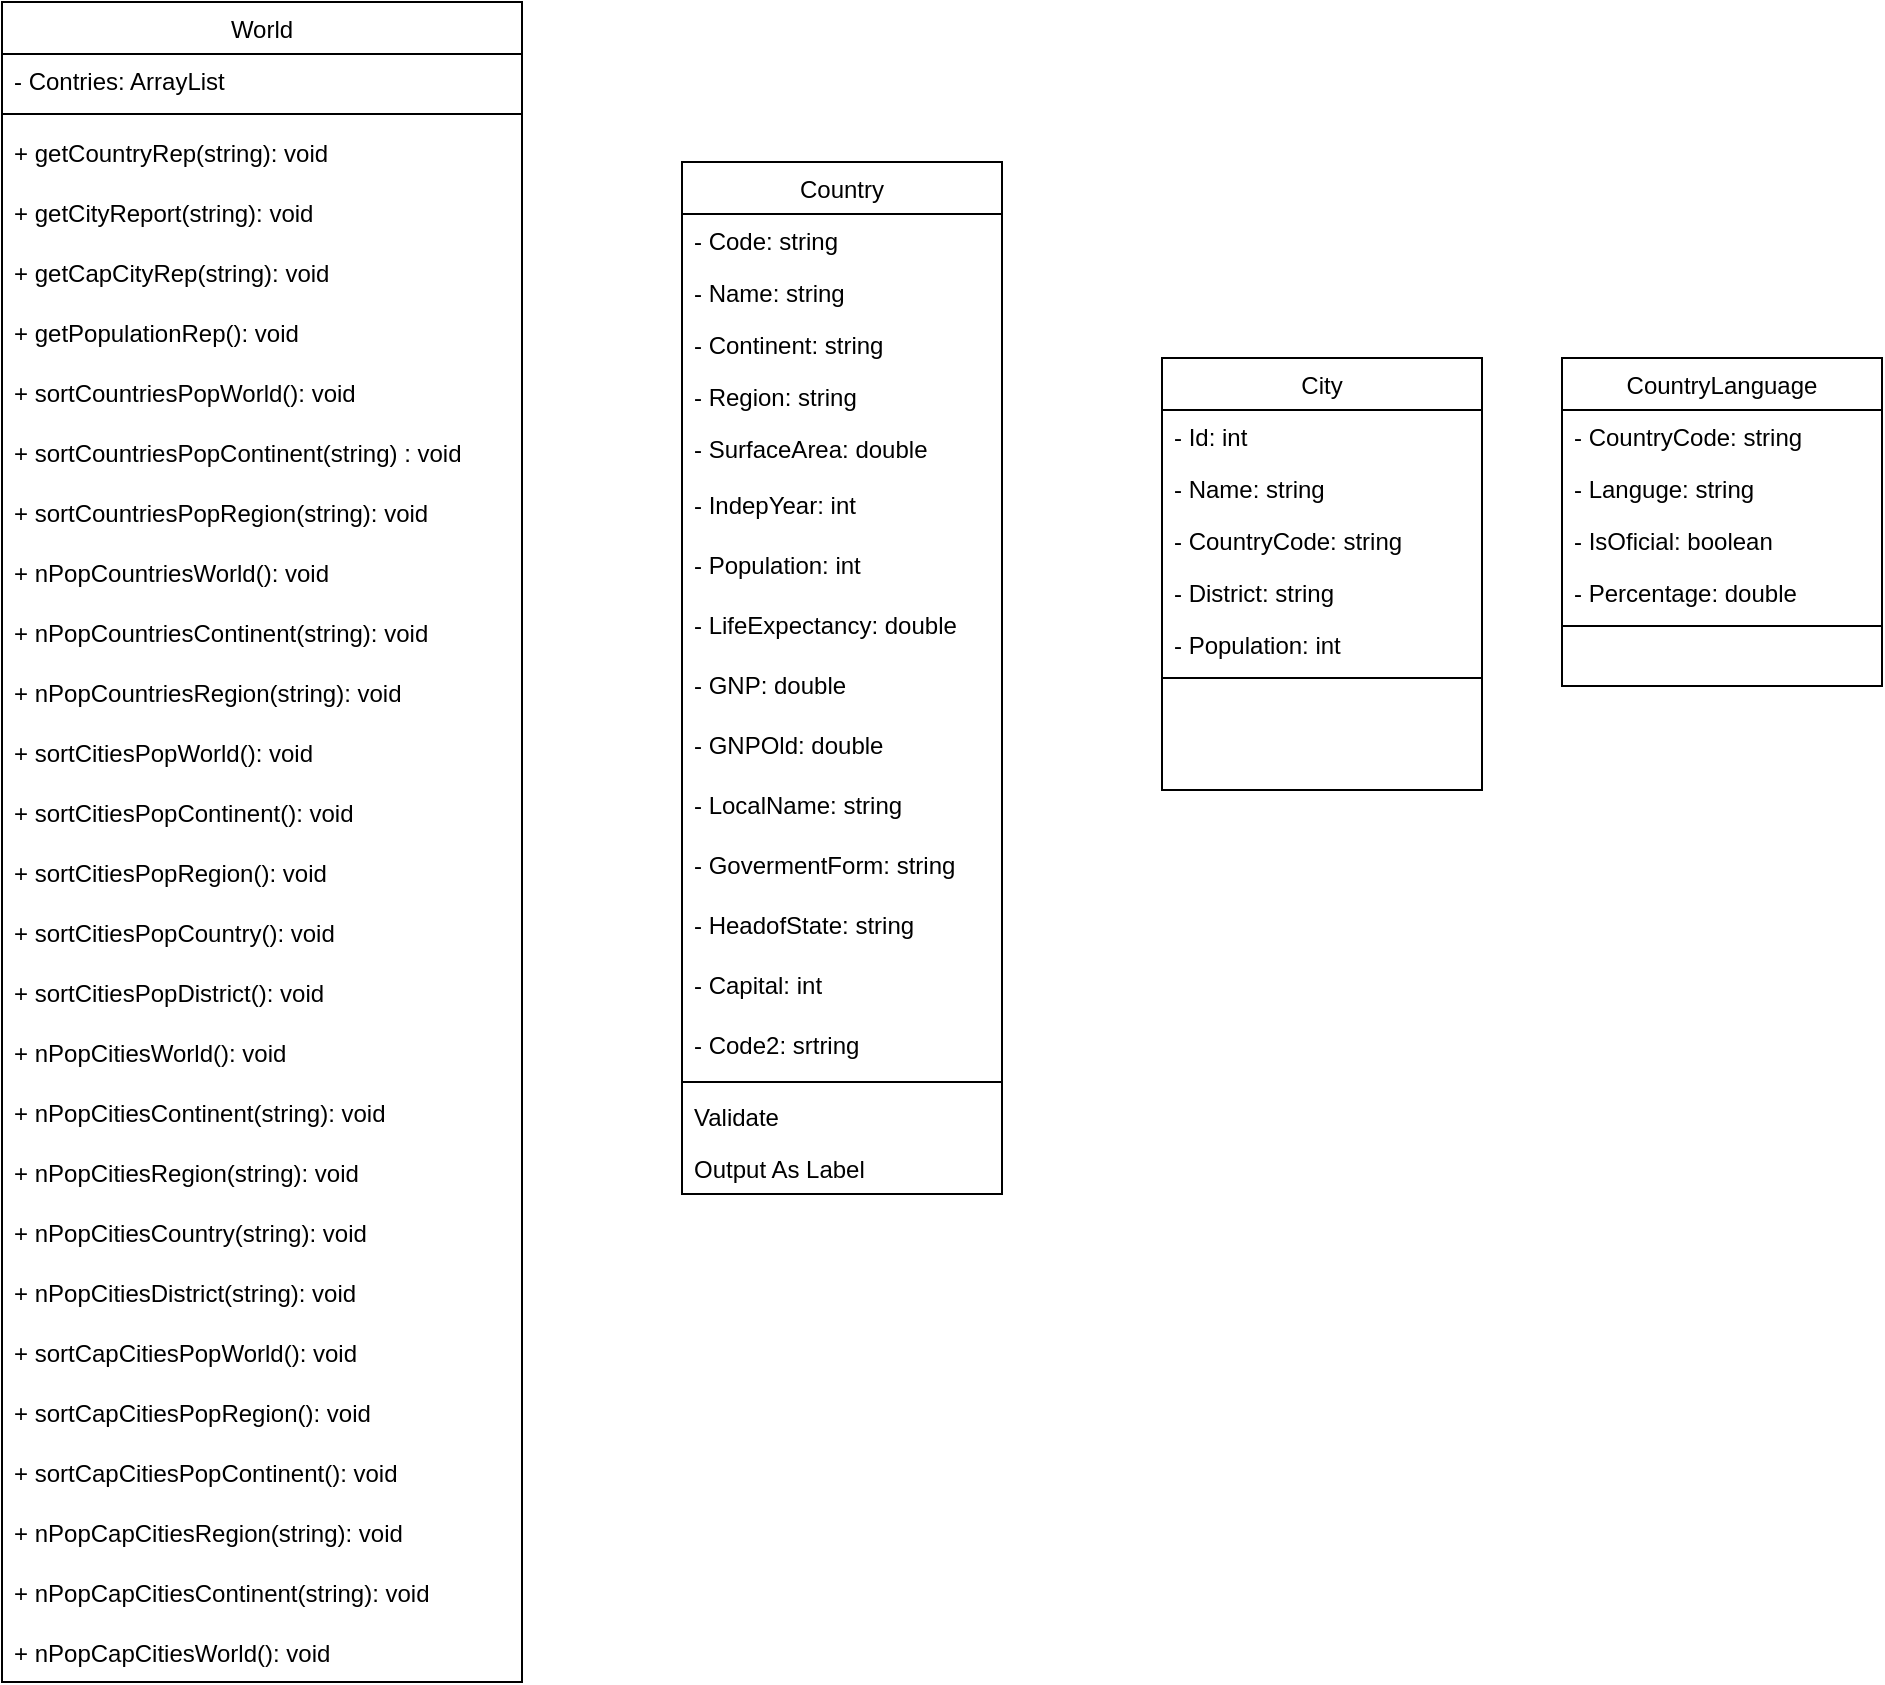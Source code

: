 <mxfile version="16.6.1" type="device"><diagram id="C5RBs43oDa-KdzZeNtuy" name="Page-1"><mxGraphModel dx="1550" dy="867" grid="1" gridSize="10" guides="1" tooltips="1" connect="1" arrows="1" fold="1" page="1" pageScale="1" pageWidth="1169" pageHeight="827" math="0" shadow="0"><root><mxCell id="WIyWlLk6GJQsqaUBKTNV-0"/><mxCell id="WIyWlLk6GJQsqaUBKTNV-1" parent="WIyWlLk6GJQsqaUBKTNV-0"/><mxCell id="zkfFHV4jXpPFQw0GAbJ--17" value="World" style="swimlane;fontStyle=0;align=center;verticalAlign=top;childLayout=stackLayout;horizontal=1;startSize=26;horizontalStack=0;resizeParent=1;resizeLast=0;collapsible=1;marginBottom=0;rounded=0;shadow=0;strokeWidth=1;" parent="WIyWlLk6GJQsqaUBKTNV-1" vertex="1"><mxGeometry x="30" y="20" width="260" height="840" as="geometry"><mxRectangle x="550" y="140" width="160" height="26" as="alternateBounds"/></mxGeometry></mxCell><mxCell id="zkfFHV4jXpPFQw0GAbJ--19" value="- Contries: ArrayList" style="text;align=left;verticalAlign=top;spacingLeft=4;spacingRight=4;overflow=hidden;rotatable=0;points=[[0,0.5],[1,0.5]];portConstraint=eastwest;rounded=0;shadow=0;html=0;" parent="zkfFHV4jXpPFQw0GAbJ--17" vertex="1"><mxGeometry y="26" width="260" height="26" as="geometry"/></mxCell><mxCell id="zkfFHV4jXpPFQw0GAbJ--23" value="" style="line;html=1;strokeWidth=1;align=left;verticalAlign=middle;spacingTop=-1;spacingLeft=3;spacingRight=3;rotatable=0;labelPosition=right;points=[];portConstraint=eastwest;" parent="zkfFHV4jXpPFQw0GAbJ--17" vertex="1"><mxGeometry y="52" width="260" height="8" as="geometry"/></mxCell><mxCell id="azhDo4Cpg5BMburEL-E1-37" value="+ getCountryRep(string): void" style="text;strokeColor=none;fillColor=none;align=left;verticalAlign=middle;spacingLeft=4;spacingRight=4;overflow=hidden;points=[[0,0.5],[1,0.5]];portConstraint=eastwest;rotatable=0;" vertex="1" parent="zkfFHV4jXpPFQw0GAbJ--17"><mxGeometry y="60" width="260" height="30" as="geometry"/></mxCell><mxCell id="azhDo4Cpg5BMburEL-E1-38" value="+ getCityReport(string): void" style="text;strokeColor=none;fillColor=none;align=left;verticalAlign=middle;spacingLeft=4;spacingRight=4;overflow=hidden;points=[[0,0.5],[1,0.5]];portConstraint=eastwest;rotatable=0;" vertex="1" parent="zkfFHV4jXpPFQw0GAbJ--17"><mxGeometry y="90" width="260" height="30" as="geometry"/></mxCell><mxCell id="azhDo4Cpg5BMburEL-E1-39" value="+ getCapCityRep(string): void" style="text;strokeColor=none;fillColor=none;align=left;verticalAlign=middle;spacingLeft=4;spacingRight=4;overflow=hidden;points=[[0,0.5],[1,0.5]];portConstraint=eastwest;rotatable=0;" vertex="1" parent="zkfFHV4jXpPFQw0GAbJ--17"><mxGeometry y="120" width="260" height="30" as="geometry"/></mxCell><mxCell id="azhDo4Cpg5BMburEL-E1-40" value="+ getPopulationRep(): void" style="text;strokeColor=none;fillColor=none;align=left;verticalAlign=middle;spacingLeft=4;spacingRight=4;overflow=hidden;points=[[0,0.5],[1,0.5]];portConstraint=eastwest;rotatable=0;" vertex="1" parent="zkfFHV4jXpPFQw0GAbJ--17"><mxGeometry y="150" width="260" height="30" as="geometry"/></mxCell><mxCell id="azhDo4Cpg5BMburEL-E1-41" value="+ sortCountriesPopWorld(): void" style="text;strokeColor=none;fillColor=none;align=left;verticalAlign=middle;spacingLeft=4;spacingRight=4;overflow=hidden;points=[[0,0.5],[1,0.5]];portConstraint=eastwest;rotatable=0;" vertex="1" parent="zkfFHV4jXpPFQw0GAbJ--17"><mxGeometry y="180" width="260" height="30" as="geometry"/></mxCell><mxCell id="azhDo4Cpg5BMburEL-E1-42" value="+ sortCountriesPopContinent(string) : void" style="text;strokeColor=none;fillColor=none;align=left;verticalAlign=middle;spacingLeft=4;spacingRight=4;overflow=hidden;points=[[0,0.5],[1,0.5]];portConstraint=eastwest;rotatable=0;" vertex="1" parent="zkfFHV4jXpPFQw0GAbJ--17"><mxGeometry y="210" width="260" height="30" as="geometry"/></mxCell><mxCell id="azhDo4Cpg5BMburEL-E1-43" value="+ sortCountriesPopRegion(string): void" style="text;strokeColor=none;fillColor=none;align=left;verticalAlign=middle;spacingLeft=4;spacingRight=4;overflow=hidden;points=[[0,0.5],[1,0.5]];portConstraint=eastwest;rotatable=0;" vertex="1" parent="zkfFHV4jXpPFQw0GAbJ--17"><mxGeometry y="240" width="260" height="30" as="geometry"/></mxCell><mxCell id="azhDo4Cpg5BMburEL-E1-44" value="+ nPopCountriesWorld(): void" style="text;strokeColor=none;fillColor=none;align=left;verticalAlign=middle;spacingLeft=4;spacingRight=4;overflow=hidden;points=[[0,0.5],[1,0.5]];portConstraint=eastwest;rotatable=0;" vertex="1" parent="zkfFHV4jXpPFQw0GAbJ--17"><mxGeometry y="270" width="260" height="30" as="geometry"/></mxCell><mxCell id="azhDo4Cpg5BMburEL-E1-45" value="+ nPopCountriesContinent(string): void" style="text;strokeColor=none;fillColor=none;align=left;verticalAlign=middle;spacingLeft=4;spacingRight=4;overflow=hidden;points=[[0,0.5],[1,0.5]];portConstraint=eastwest;rotatable=0;" vertex="1" parent="zkfFHV4jXpPFQw0GAbJ--17"><mxGeometry y="300" width="260" height="30" as="geometry"/></mxCell><mxCell id="azhDo4Cpg5BMburEL-E1-46" value="+ nPopCountriesRegion(string): void" style="text;strokeColor=none;fillColor=none;align=left;verticalAlign=middle;spacingLeft=4;spacingRight=4;overflow=hidden;points=[[0,0.5],[1,0.5]];portConstraint=eastwest;rotatable=0;" vertex="1" parent="zkfFHV4jXpPFQw0GAbJ--17"><mxGeometry y="330" width="260" height="30" as="geometry"/></mxCell><mxCell id="azhDo4Cpg5BMburEL-E1-48" value="+ sortCitiesPopWorld(): void" style="text;strokeColor=none;fillColor=none;align=left;verticalAlign=middle;spacingLeft=4;spacingRight=4;overflow=hidden;points=[[0,0.5],[1,0.5]];portConstraint=eastwest;rotatable=0;" vertex="1" parent="zkfFHV4jXpPFQw0GAbJ--17"><mxGeometry y="360" width="260" height="30" as="geometry"/></mxCell><mxCell id="azhDo4Cpg5BMburEL-E1-49" value="+ sortCitiesPopContinent(): void" style="text;strokeColor=none;fillColor=none;align=left;verticalAlign=middle;spacingLeft=4;spacingRight=4;overflow=hidden;points=[[0,0.5],[1,0.5]];portConstraint=eastwest;rotatable=0;" vertex="1" parent="zkfFHV4jXpPFQw0GAbJ--17"><mxGeometry y="390" width="260" height="30" as="geometry"/></mxCell><mxCell id="azhDo4Cpg5BMburEL-E1-50" value="+ sortCitiesPopRegion(): void" style="text;strokeColor=none;fillColor=none;align=left;verticalAlign=middle;spacingLeft=4;spacingRight=4;overflow=hidden;points=[[0,0.5],[1,0.5]];portConstraint=eastwest;rotatable=0;" vertex="1" parent="zkfFHV4jXpPFQw0GAbJ--17"><mxGeometry y="420" width="260" height="30" as="geometry"/></mxCell><mxCell id="azhDo4Cpg5BMburEL-E1-51" value="+ sortCitiesPopCountry(): void" style="text;strokeColor=none;fillColor=none;align=left;verticalAlign=middle;spacingLeft=4;spacingRight=4;overflow=hidden;points=[[0,0.5],[1,0.5]];portConstraint=eastwest;rotatable=0;" vertex="1" parent="zkfFHV4jXpPFQw0GAbJ--17"><mxGeometry y="450" width="260" height="30" as="geometry"/></mxCell><mxCell id="azhDo4Cpg5BMburEL-E1-52" value="+ sortCitiesPopDistrict(): void" style="text;strokeColor=none;fillColor=none;align=left;verticalAlign=middle;spacingLeft=4;spacingRight=4;overflow=hidden;points=[[0,0.5],[1,0.5]];portConstraint=eastwest;rotatable=0;" vertex="1" parent="zkfFHV4jXpPFQw0GAbJ--17"><mxGeometry y="480" width="260" height="30" as="geometry"/></mxCell><mxCell id="azhDo4Cpg5BMburEL-E1-53" value="+ nPopCitiesWorld(): void" style="text;strokeColor=none;fillColor=none;align=left;verticalAlign=middle;spacingLeft=4;spacingRight=4;overflow=hidden;points=[[0,0.5],[1,0.5]];portConstraint=eastwest;rotatable=0;" vertex="1" parent="zkfFHV4jXpPFQw0GAbJ--17"><mxGeometry y="510" width="260" height="30" as="geometry"/></mxCell><mxCell id="azhDo4Cpg5BMburEL-E1-54" value="+ nPopCitiesContinent(string): void" style="text;strokeColor=none;fillColor=none;align=left;verticalAlign=middle;spacingLeft=4;spacingRight=4;overflow=hidden;points=[[0,0.5],[1,0.5]];portConstraint=eastwest;rotatable=0;" vertex="1" parent="zkfFHV4jXpPFQw0GAbJ--17"><mxGeometry y="540" width="260" height="30" as="geometry"/></mxCell><mxCell id="azhDo4Cpg5BMburEL-E1-55" value="+ nPopCitiesRegion(string): void" style="text;strokeColor=none;fillColor=none;align=left;verticalAlign=middle;spacingLeft=4;spacingRight=4;overflow=hidden;points=[[0,0.5],[1,0.5]];portConstraint=eastwest;rotatable=0;" vertex="1" parent="zkfFHV4jXpPFQw0GAbJ--17"><mxGeometry y="570" width="260" height="30" as="geometry"/></mxCell><mxCell id="azhDo4Cpg5BMburEL-E1-56" value="+ nPopCitiesCountry(string): void" style="text;strokeColor=none;fillColor=none;align=left;verticalAlign=middle;spacingLeft=4;spacingRight=4;overflow=hidden;points=[[0,0.5],[1,0.5]];portConstraint=eastwest;rotatable=0;" vertex="1" parent="zkfFHV4jXpPFQw0GAbJ--17"><mxGeometry y="600" width="260" height="30" as="geometry"/></mxCell><mxCell id="azhDo4Cpg5BMburEL-E1-57" value="+ nPopCitiesDistrict(string): void" style="text;strokeColor=none;fillColor=none;align=left;verticalAlign=middle;spacingLeft=4;spacingRight=4;overflow=hidden;points=[[0,0.5],[1,0.5]];portConstraint=eastwest;rotatable=0;" vertex="1" parent="zkfFHV4jXpPFQw0GAbJ--17"><mxGeometry y="630" width="260" height="30" as="geometry"/></mxCell><mxCell id="azhDo4Cpg5BMburEL-E1-58" value="+ sortCapCitiesPopWorld(): void" style="text;strokeColor=none;fillColor=none;align=left;verticalAlign=middle;spacingLeft=4;spacingRight=4;overflow=hidden;points=[[0,0.5],[1,0.5]];portConstraint=eastwest;rotatable=0;" vertex="1" parent="zkfFHV4jXpPFQw0GAbJ--17"><mxGeometry y="660" width="260" height="30" as="geometry"/></mxCell><mxCell id="azhDo4Cpg5BMburEL-E1-60" value="+ sortCapCitiesPopRegion(): void" style="text;strokeColor=none;fillColor=none;align=left;verticalAlign=middle;spacingLeft=4;spacingRight=4;overflow=hidden;points=[[0,0.5],[1,0.5]];portConstraint=eastwest;rotatable=0;" vertex="1" parent="zkfFHV4jXpPFQw0GAbJ--17"><mxGeometry y="690" width="260" height="30" as="geometry"/></mxCell><mxCell id="azhDo4Cpg5BMburEL-E1-59" value="+ sortCapCitiesPopContinent(): void" style="text;strokeColor=none;fillColor=none;align=left;verticalAlign=middle;spacingLeft=4;spacingRight=4;overflow=hidden;points=[[0,0.5],[1,0.5]];portConstraint=eastwest;rotatable=0;" vertex="1" parent="zkfFHV4jXpPFQw0GAbJ--17"><mxGeometry y="720" width="260" height="30" as="geometry"/></mxCell><mxCell id="azhDo4Cpg5BMburEL-E1-63" value="+ nPopCapCitiesRegion(string): void" style="text;strokeColor=none;fillColor=none;align=left;verticalAlign=middle;spacingLeft=4;spacingRight=4;overflow=hidden;points=[[0,0.5],[1,0.5]];portConstraint=eastwest;rotatable=0;" vertex="1" parent="zkfFHV4jXpPFQw0GAbJ--17"><mxGeometry y="750" width="260" height="30" as="geometry"/></mxCell><mxCell id="azhDo4Cpg5BMburEL-E1-62" value="+ nPopCapCitiesContinent(string): void" style="text;strokeColor=none;fillColor=none;align=left;verticalAlign=middle;spacingLeft=4;spacingRight=4;overflow=hidden;points=[[0,0.5],[1,0.5]];portConstraint=eastwest;rotatable=0;" vertex="1" parent="zkfFHV4jXpPFQw0GAbJ--17"><mxGeometry y="780" width="260" height="30" as="geometry"/></mxCell><mxCell id="azhDo4Cpg5BMburEL-E1-61" value="+ nPopCapCitiesWorld(): void" style="text;strokeColor=none;fillColor=none;align=left;verticalAlign=middle;spacingLeft=4;spacingRight=4;overflow=hidden;points=[[0,0.5],[1,0.5]];portConstraint=eastwest;rotatable=0;" vertex="1" parent="zkfFHV4jXpPFQw0GAbJ--17"><mxGeometry y="810" width="260" height="30" as="geometry"/></mxCell><mxCell id="azhDo4Cpg5BMburEL-E1-0" value="Country" style="swimlane;fontStyle=0;align=center;verticalAlign=top;childLayout=stackLayout;horizontal=1;startSize=26;horizontalStack=0;resizeParent=1;resizeLast=0;collapsible=1;marginBottom=0;rounded=0;shadow=0;strokeWidth=1;" vertex="1" parent="WIyWlLk6GJQsqaUBKTNV-1"><mxGeometry x="370" y="100" width="160" height="516" as="geometry"><mxRectangle x="550" y="140" width="160" height="26" as="alternateBounds"/></mxGeometry></mxCell><mxCell id="azhDo4Cpg5BMburEL-E1-1" value="- Code: string" style="text;align=left;verticalAlign=top;spacingLeft=4;spacingRight=4;overflow=hidden;rotatable=0;points=[[0,0.5],[1,0.5]];portConstraint=eastwest;" vertex="1" parent="azhDo4Cpg5BMburEL-E1-0"><mxGeometry y="26" width="160" height="26" as="geometry"/></mxCell><mxCell id="azhDo4Cpg5BMburEL-E1-2" value="- Name: string" style="text;align=left;verticalAlign=top;spacingLeft=4;spacingRight=4;overflow=hidden;rotatable=0;points=[[0,0.5],[1,0.5]];portConstraint=eastwest;rounded=0;shadow=0;html=0;" vertex="1" parent="azhDo4Cpg5BMburEL-E1-0"><mxGeometry y="52" width="160" height="26" as="geometry"/></mxCell><mxCell id="azhDo4Cpg5BMburEL-E1-3" value="- Continent: string" style="text;align=left;verticalAlign=top;spacingLeft=4;spacingRight=4;overflow=hidden;rotatable=0;points=[[0,0.5],[1,0.5]];portConstraint=eastwest;rounded=0;shadow=0;html=0;" vertex="1" parent="azhDo4Cpg5BMburEL-E1-0"><mxGeometry y="78" width="160" height="26" as="geometry"/></mxCell><mxCell id="azhDo4Cpg5BMburEL-E1-4" value="- Region: string" style="text;align=left;verticalAlign=top;spacingLeft=4;spacingRight=4;overflow=hidden;rotatable=0;points=[[0,0.5],[1,0.5]];portConstraint=eastwest;rounded=0;shadow=0;html=0;" vertex="1" parent="azhDo4Cpg5BMburEL-E1-0"><mxGeometry y="104" width="160" height="26" as="geometry"/></mxCell><mxCell id="azhDo4Cpg5BMburEL-E1-5" value="- SurfaceArea: double" style="text;align=left;verticalAlign=top;spacingLeft=4;spacingRight=4;overflow=hidden;rotatable=0;points=[[0,0.5],[1,0.5]];portConstraint=eastwest;rounded=0;shadow=0;html=0;" vertex="1" parent="azhDo4Cpg5BMburEL-E1-0"><mxGeometry y="130" width="160" height="26" as="geometry"/></mxCell><mxCell id="azhDo4Cpg5BMburEL-E1-28" value="- IndepYear: int" style="text;strokeColor=none;fillColor=none;align=left;verticalAlign=middle;spacingLeft=4;spacingRight=4;overflow=hidden;points=[[0,0.5],[1,0.5]];portConstraint=eastwest;rotatable=0;" vertex="1" parent="azhDo4Cpg5BMburEL-E1-0"><mxGeometry y="156" width="160" height="30" as="geometry"/></mxCell><mxCell id="azhDo4Cpg5BMburEL-E1-27" value="- Population: int" style="text;strokeColor=none;fillColor=none;align=left;verticalAlign=middle;spacingLeft=4;spacingRight=4;overflow=hidden;points=[[0,0.5],[1,0.5]];portConstraint=eastwest;rotatable=0;" vertex="1" parent="azhDo4Cpg5BMburEL-E1-0"><mxGeometry y="186" width="160" height="30" as="geometry"/></mxCell><mxCell id="azhDo4Cpg5BMburEL-E1-29" value="- LifeExpectancy: double" style="text;strokeColor=none;fillColor=none;align=left;verticalAlign=middle;spacingLeft=4;spacingRight=4;overflow=hidden;points=[[0,0.5],[1,0.5]];portConstraint=eastwest;rotatable=0;" vertex="1" parent="azhDo4Cpg5BMburEL-E1-0"><mxGeometry y="216" width="160" height="30" as="geometry"/></mxCell><mxCell id="azhDo4Cpg5BMburEL-E1-30" value="- GNP: double" style="text;strokeColor=none;fillColor=none;align=left;verticalAlign=middle;spacingLeft=4;spacingRight=4;overflow=hidden;points=[[0,0.5],[1,0.5]];portConstraint=eastwest;rotatable=0;" vertex="1" parent="azhDo4Cpg5BMburEL-E1-0"><mxGeometry y="246" width="160" height="30" as="geometry"/></mxCell><mxCell id="azhDo4Cpg5BMburEL-E1-31" value="- GNPOld: double" style="text;strokeColor=none;fillColor=none;align=left;verticalAlign=middle;spacingLeft=4;spacingRight=4;overflow=hidden;points=[[0,0.5],[1,0.5]];portConstraint=eastwest;rotatable=0;" vertex="1" parent="azhDo4Cpg5BMburEL-E1-0"><mxGeometry y="276" width="160" height="30" as="geometry"/></mxCell><mxCell id="azhDo4Cpg5BMburEL-E1-32" value="- LocalName: string" style="text;strokeColor=none;fillColor=none;align=left;verticalAlign=middle;spacingLeft=4;spacingRight=4;overflow=hidden;points=[[0,0.5],[1,0.5]];portConstraint=eastwest;rotatable=0;" vertex="1" parent="azhDo4Cpg5BMburEL-E1-0"><mxGeometry y="306" width="160" height="30" as="geometry"/></mxCell><mxCell id="azhDo4Cpg5BMburEL-E1-33" value="- GovermentForm: string" style="text;strokeColor=none;fillColor=none;align=left;verticalAlign=middle;spacingLeft=4;spacingRight=4;overflow=hidden;points=[[0,0.5],[1,0.5]];portConstraint=eastwest;rotatable=0;" vertex="1" parent="azhDo4Cpg5BMburEL-E1-0"><mxGeometry y="336" width="160" height="30" as="geometry"/></mxCell><mxCell id="azhDo4Cpg5BMburEL-E1-34" value="- HeadofState: string" style="text;strokeColor=none;fillColor=none;align=left;verticalAlign=middle;spacingLeft=4;spacingRight=4;overflow=hidden;points=[[0,0.5],[1,0.5]];portConstraint=eastwest;rotatable=0;" vertex="1" parent="azhDo4Cpg5BMburEL-E1-0"><mxGeometry y="366" width="160" height="30" as="geometry"/></mxCell><mxCell id="azhDo4Cpg5BMburEL-E1-35" value="- Capital: int" style="text;strokeColor=none;fillColor=none;align=left;verticalAlign=middle;spacingLeft=4;spacingRight=4;overflow=hidden;points=[[0,0.5],[1,0.5]];portConstraint=eastwest;rotatable=0;" vertex="1" parent="azhDo4Cpg5BMburEL-E1-0"><mxGeometry y="396" width="160" height="30" as="geometry"/></mxCell><mxCell id="azhDo4Cpg5BMburEL-E1-36" value="- Code2: srtring" style="text;strokeColor=none;fillColor=none;align=left;verticalAlign=middle;spacingLeft=4;spacingRight=4;overflow=hidden;points=[[0,0.5],[1,0.5]];portConstraint=eastwest;rotatable=0;" vertex="1" parent="azhDo4Cpg5BMburEL-E1-0"><mxGeometry y="426" width="160" height="30" as="geometry"/></mxCell><mxCell id="azhDo4Cpg5BMburEL-E1-6" value="" style="line;html=1;strokeWidth=1;align=left;verticalAlign=middle;spacingTop=-1;spacingLeft=3;spacingRight=3;rotatable=0;labelPosition=right;points=[];portConstraint=eastwest;" vertex="1" parent="azhDo4Cpg5BMburEL-E1-0"><mxGeometry y="456" width="160" height="8" as="geometry"/></mxCell><mxCell id="azhDo4Cpg5BMburEL-E1-7" value="Validate" style="text;align=left;verticalAlign=top;spacingLeft=4;spacingRight=4;overflow=hidden;rotatable=0;points=[[0,0.5],[1,0.5]];portConstraint=eastwest;" vertex="1" parent="azhDo4Cpg5BMburEL-E1-0"><mxGeometry y="464" width="160" height="26" as="geometry"/></mxCell><mxCell id="azhDo4Cpg5BMburEL-E1-8" value="Output As Label" style="text;align=left;verticalAlign=top;spacingLeft=4;spacingRight=4;overflow=hidden;rotatable=0;points=[[0,0.5],[1,0.5]];portConstraint=eastwest;" vertex="1" parent="azhDo4Cpg5BMburEL-E1-0"><mxGeometry y="490" width="160" height="26" as="geometry"/></mxCell><mxCell id="azhDo4Cpg5BMburEL-E1-9" value="City" style="swimlane;fontStyle=0;align=center;verticalAlign=top;childLayout=stackLayout;horizontal=1;startSize=26;horizontalStack=0;resizeParent=1;resizeLast=0;collapsible=1;marginBottom=0;rounded=0;shadow=0;strokeWidth=1;" vertex="1" parent="WIyWlLk6GJQsqaUBKTNV-1"><mxGeometry x="610" y="198" width="160" height="216" as="geometry"><mxRectangle x="550" y="140" width="160" height="26" as="alternateBounds"/></mxGeometry></mxCell><mxCell id="azhDo4Cpg5BMburEL-E1-10" value="- Id: int" style="text;align=left;verticalAlign=top;spacingLeft=4;spacingRight=4;overflow=hidden;rotatable=0;points=[[0,0.5],[1,0.5]];portConstraint=eastwest;" vertex="1" parent="azhDo4Cpg5BMburEL-E1-9"><mxGeometry y="26" width="160" height="26" as="geometry"/></mxCell><mxCell id="azhDo4Cpg5BMburEL-E1-11" value="- Name: string" style="text;align=left;verticalAlign=top;spacingLeft=4;spacingRight=4;overflow=hidden;rotatable=0;points=[[0,0.5],[1,0.5]];portConstraint=eastwest;rounded=0;shadow=0;html=0;" vertex="1" parent="azhDo4Cpg5BMburEL-E1-9"><mxGeometry y="52" width="160" height="26" as="geometry"/></mxCell><mxCell id="azhDo4Cpg5BMburEL-E1-12" value="- CountryCode: string" style="text;align=left;verticalAlign=top;spacingLeft=4;spacingRight=4;overflow=hidden;rotatable=0;points=[[0,0.5],[1,0.5]];portConstraint=eastwest;rounded=0;shadow=0;html=0;" vertex="1" parent="azhDo4Cpg5BMburEL-E1-9"><mxGeometry y="78" width="160" height="26" as="geometry"/></mxCell><mxCell id="azhDo4Cpg5BMburEL-E1-13" value="- District: string" style="text;align=left;verticalAlign=top;spacingLeft=4;spacingRight=4;overflow=hidden;rotatable=0;points=[[0,0.5],[1,0.5]];portConstraint=eastwest;rounded=0;shadow=0;html=0;" vertex="1" parent="azhDo4Cpg5BMburEL-E1-9"><mxGeometry y="104" width="160" height="26" as="geometry"/></mxCell><mxCell id="azhDo4Cpg5BMburEL-E1-14" value="- Population: int" style="text;align=left;verticalAlign=top;spacingLeft=4;spacingRight=4;overflow=hidden;rotatable=0;points=[[0,0.5],[1,0.5]];portConstraint=eastwest;rounded=0;shadow=0;html=0;" vertex="1" parent="azhDo4Cpg5BMburEL-E1-9"><mxGeometry y="130" width="160" height="26" as="geometry"/></mxCell><mxCell id="azhDo4Cpg5BMburEL-E1-15" value="" style="line;html=1;strokeWidth=1;align=left;verticalAlign=middle;spacingTop=-1;spacingLeft=3;spacingRight=3;rotatable=0;labelPosition=right;points=[];portConstraint=eastwest;" vertex="1" parent="azhDo4Cpg5BMburEL-E1-9"><mxGeometry y="156" width="160" height="8" as="geometry"/></mxCell><mxCell id="azhDo4Cpg5BMburEL-E1-18" value="CountryLanguage" style="swimlane;fontStyle=0;align=center;verticalAlign=top;childLayout=stackLayout;horizontal=1;startSize=26;horizontalStack=0;resizeParent=1;resizeLast=0;collapsible=1;marginBottom=0;rounded=0;shadow=0;strokeWidth=1;" vertex="1" parent="WIyWlLk6GJQsqaUBKTNV-1"><mxGeometry x="810" y="198" width="160" height="164" as="geometry"><mxRectangle x="550" y="140" width="160" height="26" as="alternateBounds"/></mxGeometry></mxCell><mxCell id="azhDo4Cpg5BMburEL-E1-19" value="- CountryCode: string" style="text;align=left;verticalAlign=top;spacingLeft=4;spacingRight=4;overflow=hidden;rotatable=0;points=[[0,0.5],[1,0.5]];portConstraint=eastwest;" vertex="1" parent="azhDo4Cpg5BMburEL-E1-18"><mxGeometry y="26" width="160" height="26" as="geometry"/></mxCell><mxCell id="azhDo4Cpg5BMburEL-E1-20" value="- Languge: string" style="text;align=left;verticalAlign=top;spacingLeft=4;spacingRight=4;overflow=hidden;rotatable=0;points=[[0,0.5],[1,0.5]];portConstraint=eastwest;rounded=0;shadow=0;html=0;" vertex="1" parent="azhDo4Cpg5BMburEL-E1-18"><mxGeometry y="52" width="160" height="26" as="geometry"/></mxCell><mxCell id="azhDo4Cpg5BMburEL-E1-21" value="- IsOficial: boolean" style="text;align=left;verticalAlign=top;spacingLeft=4;spacingRight=4;overflow=hidden;rotatable=0;points=[[0,0.5],[1,0.5]];portConstraint=eastwest;rounded=0;shadow=0;html=0;" vertex="1" parent="azhDo4Cpg5BMburEL-E1-18"><mxGeometry y="78" width="160" height="26" as="geometry"/></mxCell><mxCell id="azhDo4Cpg5BMburEL-E1-23" value="- Percentage: double" style="text;align=left;verticalAlign=top;spacingLeft=4;spacingRight=4;overflow=hidden;rotatable=0;points=[[0,0.5],[1,0.5]];portConstraint=eastwest;rounded=0;shadow=0;html=0;" vertex="1" parent="azhDo4Cpg5BMburEL-E1-18"><mxGeometry y="104" width="160" height="26" as="geometry"/></mxCell><mxCell id="azhDo4Cpg5BMburEL-E1-24" value="" style="line;html=1;strokeWidth=1;align=left;verticalAlign=middle;spacingTop=-1;spacingLeft=3;spacingRight=3;rotatable=0;labelPosition=right;points=[];portConstraint=eastwest;" vertex="1" parent="azhDo4Cpg5BMburEL-E1-18"><mxGeometry y="130" width="160" height="8" as="geometry"/></mxCell></root></mxGraphModel></diagram></mxfile>
